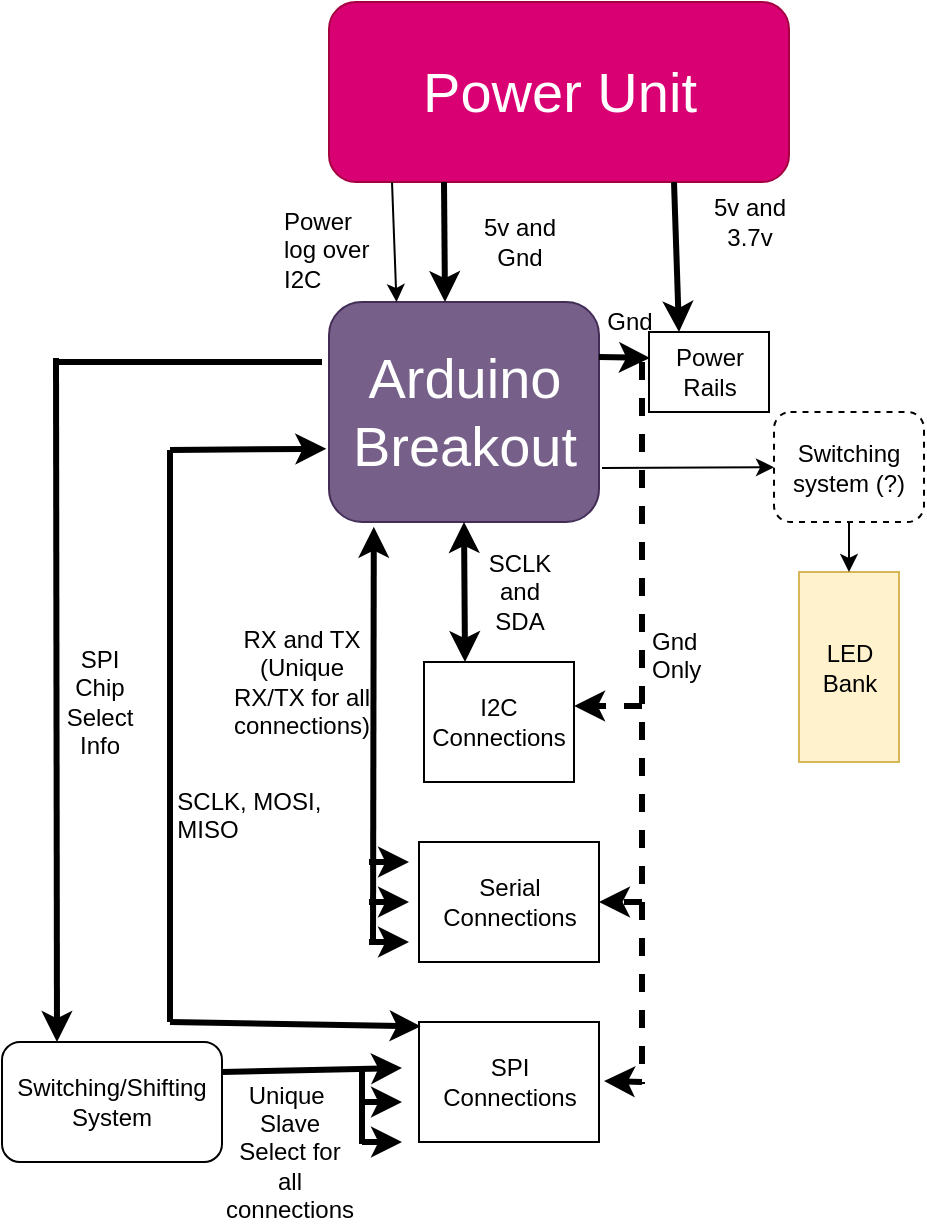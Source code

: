 <mxfile version="10.9.0" type="device"><diagram id="SBJGx2yJldx14TxCPTNw" name="Page-1"><mxGraphModel dx="1010" dy="533" grid="1" gridSize="10" guides="1" tooltips="1" connect="1" arrows="1" fold="1" page="1" pageScale="1" pageWidth="850" pageHeight="1100" math="0" shadow="0"><root><mxCell id="0"/><mxCell id="1" parent="0"/><mxCell id="MNRYwDroieC8E5OasjQW-49" value="" style="endArrow=classic;html=1;strokeWidth=3;exitX=1;exitY=0.25;exitDx=0;exitDy=0;" parent="1" source="MNRYwDroieC8E5OasjQW-48" edge="1"><mxGeometry width="50" height="50" relative="1" as="geometry"><mxPoint x="180" y="590" as="sourcePoint"/><mxPoint x="230" y="583" as="targetPoint"/></mxGeometry></mxCell><mxCell id="MNRYwDroieC8E5OasjQW-2" value="&lt;font style=&quot;font-size: 28px&quot;&gt;Power Unit&lt;/font&gt;" style="rounded=1;whiteSpace=wrap;html=1;fillColor=#d80073;strokeColor=#A50040;fontColor=#ffffff;" parent="1" vertex="1"><mxGeometry x="193.5" y="50" width="230" height="90" as="geometry"/></mxCell><mxCell id="MNRYwDroieC8E5OasjQW-3" value="&lt;font style=&quot;font-size: 28px&quot;&gt;Arduino Breakout&lt;/font&gt;" style="rounded=1;whiteSpace=wrap;html=1;fillColor=#76608a;strokeColor=#432D57;fontColor=#ffffff;" parent="1" vertex="1"><mxGeometry x="193.5" y="200" width="135" height="110" as="geometry"/></mxCell><mxCell id="MNRYwDroieC8E5OasjQW-5" value="" style="endArrow=classic;html=1;exitX=0.25;exitY=1;exitDx=0;exitDy=0;targetPerimeterSpacing=0;strokeWidth=3;" parent="1" source="MNRYwDroieC8E5OasjQW-2" edge="1"><mxGeometry width="50" height="50" relative="1" as="geometry"><mxPoint x="193.5" y="410" as="sourcePoint"/><mxPoint x="251.5" y="200" as="targetPoint"/></mxGeometry></mxCell><mxCell id="MNRYwDroieC8E5OasjQW-6" value="5v and Gnd" style="text;html=1;strokeColor=none;fillColor=none;align=center;verticalAlign=middle;whiteSpace=wrap;rounded=0;" parent="1" vertex="1"><mxGeometry x="268.5" y="160" width="40" height="20" as="geometry"/></mxCell><mxCell id="MNRYwDroieC8E5OasjQW-12" value="Power Rails" style="rounded=0;whiteSpace=wrap;html=1;" parent="1" vertex="1"><mxGeometry x="353.5" y="215" width="60" height="40" as="geometry"/></mxCell><mxCell id="MNRYwDroieC8E5OasjQW-13" value="" style="endArrow=classic;html=1;strokeWidth=3;exitX=0.75;exitY=1;exitDx=0;exitDy=0;entryX=0.25;entryY=0;entryDx=0;entryDy=0;" parent="1" source="MNRYwDroieC8E5OasjQW-2" target="MNRYwDroieC8E5OasjQW-12" edge="1"><mxGeometry width="50" height="50" relative="1" as="geometry"><mxPoint x="43.5" y="410" as="sourcePoint"/><mxPoint x="93.5" y="360" as="targetPoint"/></mxGeometry></mxCell><mxCell id="MNRYwDroieC8E5OasjQW-14" value="" style="endArrow=classic;html=1;strokeWidth=3;exitX=1;exitY=0.25;exitDx=0;exitDy=0;" parent="1" source="MNRYwDroieC8E5OasjQW-3" edge="1"><mxGeometry width="50" height="50" relative="1" as="geometry"><mxPoint x="43.5" y="380" as="sourcePoint"/><mxPoint x="354" y="228" as="targetPoint"/></mxGeometry></mxCell><mxCell id="MNRYwDroieC8E5OasjQW-15" value="5v and 3.7v" style="text;html=1;strokeColor=none;fillColor=none;align=center;verticalAlign=middle;whiteSpace=wrap;rounded=0;" parent="1" vertex="1"><mxGeometry x="383.5" y="150" width="40" height="20" as="geometry"/></mxCell><mxCell id="MNRYwDroieC8E5OasjQW-17" value="Gnd" style="text;html=1;strokeColor=none;fillColor=none;align=center;verticalAlign=middle;whiteSpace=wrap;rounded=0;" parent="1" vertex="1"><mxGeometry x="323.5" y="200" width="40" height="20" as="geometry"/></mxCell><mxCell id="MNRYwDroieC8E5OasjQW-19" value="I2C Connections" style="rounded=0;whiteSpace=wrap;html=1;" parent="1" vertex="1"><mxGeometry x="241" y="380" width="75" height="60" as="geometry"/></mxCell><mxCell id="MNRYwDroieC8E5OasjQW-21" value="SCLK and SDA" style="text;html=1;strokeColor=none;fillColor=none;align=center;verticalAlign=middle;whiteSpace=wrap;rounded=0;" parent="1" vertex="1"><mxGeometry x="268.5" y="325" width="40" height="40" as="geometry"/></mxCell><mxCell id="MNRYwDroieC8E5OasjQW-22" value="Serial Connections" style="rounded=0;whiteSpace=wrap;html=1;" parent="1" vertex="1"><mxGeometry x="238.5" y="470" width="90" height="60" as="geometry"/></mxCell><mxCell id="MNRYwDroieC8E5OasjQW-23" value="SPI Connections" style="rounded=0;whiteSpace=wrap;html=1;" parent="1" vertex="1"><mxGeometry x="238.5" y="560" width="90" height="60" as="geometry"/></mxCell><mxCell id="MNRYwDroieC8E5OasjQW-24" value="" style="endArrow=classic;startArrow=classic;html=1;strokeWidth=3;entryX=0.5;entryY=1;entryDx=0;entryDy=0;" parent="1" target="MNRYwDroieC8E5OasjQW-3" edge="1"><mxGeometry width="50" height="50" relative="1" as="geometry"><mxPoint x="261.5" y="380" as="sourcePoint"/><mxPoint x="93.5" y="460" as="targetPoint"/></mxGeometry></mxCell><mxCell id="MNRYwDroieC8E5OasjQW-34" value="" style="endArrow=classic;html=1;strokeWidth=3;entryX=1.001;entryY=0.367;entryDx=0;entryDy=0;entryPerimeter=0;dashed=1;" parent="1" target="MNRYwDroieC8E5OasjQW-19" edge="1"><mxGeometry width="50" height="50" relative="1" as="geometry"><mxPoint x="350" y="402" as="sourcePoint"/><mxPoint x="293.5" y="395" as="targetPoint"/></mxGeometry></mxCell><mxCell id="MNRYwDroieC8E5OasjQW-35" value="" style="endArrow=classic;html=1;strokeWidth=3;entryX=1;entryY=0.5;entryDx=0;entryDy=0;dashed=1;" parent="1" target="MNRYwDroieC8E5OasjQW-22" edge="1"><mxGeometry width="50" height="50" relative="1" as="geometry"><mxPoint x="350" y="500" as="sourcePoint"/><mxPoint x="323.5" y="500" as="targetPoint"/></mxGeometry></mxCell><mxCell id="MNRYwDroieC8E5OasjQW-36" value="" style="endArrow=classic;html=1;strokeWidth=3;entryX=1;entryY=0.5;entryDx=0;entryDy=0;dashed=1;" parent="1" edge="1"><mxGeometry width="50" height="50" relative="1" as="geometry"><mxPoint x="350" y="590" as="sourcePoint"/><mxPoint x="331" y="589.5" as="targetPoint"/></mxGeometry></mxCell><mxCell id="MNRYwDroieC8E5OasjQW-37" value="" style="endArrow=classic;html=1;strokeWidth=3;entryX=0.166;entryY=1.022;entryDx=0;entryDy=0;entryPerimeter=0;" parent="1" target="MNRYwDroieC8E5OasjQW-3" edge="1"><mxGeometry width="50" height="50" relative="1" as="geometry"><mxPoint x="215.5" y="520" as="sourcePoint"/><mxPoint x="93.5" y="640" as="targetPoint"/></mxGeometry></mxCell><mxCell id="MNRYwDroieC8E5OasjQW-38" value="" style="endArrow=classic;html=1;strokeWidth=3;" parent="1" edge="1"><mxGeometry width="50" height="50" relative="1" as="geometry"><mxPoint x="213.5" y="480" as="sourcePoint"/><mxPoint x="233.5" y="480" as="targetPoint"/></mxGeometry></mxCell><mxCell id="MNRYwDroieC8E5OasjQW-40" value="" style="endArrow=classic;html=1;strokeWidth=3;" parent="1" edge="1"><mxGeometry width="50" height="50" relative="1" as="geometry"><mxPoint x="213.5" y="500" as="sourcePoint"/><mxPoint x="233.5" y="500" as="targetPoint"/></mxGeometry></mxCell><mxCell id="MNRYwDroieC8E5OasjQW-41" value="" style="endArrow=classic;html=1;strokeWidth=3;" parent="1" edge="1"><mxGeometry width="50" height="50" relative="1" as="geometry"><mxPoint x="213.5" y="520" as="sourcePoint"/><mxPoint x="233.5" y="520" as="targetPoint"/></mxGeometry></mxCell><mxCell id="MNRYwDroieC8E5OasjQW-42" value="RX and TX&lt;br&gt;(Unique RX/TX for all connections)&lt;br&gt;" style="text;html=1;strokeColor=none;fillColor=none;align=center;verticalAlign=middle;whiteSpace=wrap;rounded=0;" parent="1" vertex="1"><mxGeometry x="140" y="360" width="80" height="60" as="geometry"/></mxCell><mxCell id="MNRYwDroieC8E5OasjQW-43" value="" style="endArrow=classic;html=1;strokeWidth=3;entryX=-0.01;entryY=0.667;entryDx=0;entryDy=0;entryPerimeter=0;" parent="1" target="MNRYwDroieC8E5OasjQW-3" edge="1"><mxGeometry width="50" height="50" relative="1" as="geometry"><mxPoint x="114" y="274" as="sourcePoint"/><mxPoint x="93.5" y="640" as="targetPoint"/></mxGeometry></mxCell><mxCell id="MNRYwDroieC8E5OasjQW-44" value="" style="endArrow=none;html=1;strokeWidth=3;" parent="1" edge="1"><mxGeometry width="50" height="50" relative="1" as="geometry"><mxPoint x="114" y="560" as="sourcePoint"/><mxPoint x="114" y="274" as="targetPoint"/></mxGeometry></mxCell><mxCell id="MNRYwDroieC8E5OasjQW-45" value="" style="endArrow=classic;html=1;strokeWidth=3;entryX=0.009;entryY=0.036;entryDx=0;entryDy=0;entryPerimeter=0;" parent="1" target="MNRYwDroieC8E5OasjQW-23" edge="1"><mxGeometry width="50" height="50" relative="1" as="geometry"><mxPoint x="114" y="560" as="sourcePoint"/><mxPoint x="160" y="640" as="targetPoint"/></mxGeometry></mxCell><mxCell id="MNRYwDroieC8E5OasjQW-46" value="&amp;nbsp; SCLK, MOSI,&lt;br&gt;&amp;nbsp; MISO" style="text;html=1;resizable=0;points=[];autosize=1;align=left;verticalAlign=top;spacingTop=-4;" parent="1" vertex="1"><mxGeometry x="108.5" y="440" width="90" height="30" as="geometry"/></mxCell><mxCell id="MNRYwDroieC8E5OasjQW-48" value="Switching/Shifting System" style="rounded=1;whiteSpace=wrap;html=1;fillColor=#FFFFFF;" parent="1" vertex="1"><mxGeometry x="30" y="570" width="110" height="60" as="geometry"/></mxCell><mxCell id="MNRYwDroieC8E5OasjQW-50" value="" style="endArrow=classic;html=1;strokeWidth=3;" parent="1" edge="1"><mxGeometry width="50" height="50" relative="1" as="geometry"><mxPoint x="210" y="600" as="sourcePoint"/><mxPoint x="230" y="600" as="targetPoint"/></mxGeometry></mxCell><mxCell id="MNRYwDroieC8E5OasjQW-51" value="" style="endArrow=classic;html=1;strokeWidth=3;" parent="1" edge="1"><mxGeometry width="50" height="50" relative="1" as="geometry"><mxPoint x="210" y="620" as="sourcePoint"/><mxPoint x="230" y="620" as="targetPoint"/></mxGeometry></mxCell><mxCell id="MNRYwDroieC8E5OasjQW-55" value="" style="endArrow=none;html=1;strokeWidth=3;" parent="1" edge="1"><mxGeometry width="50" height="50" relative="1" as="geometry"><mxPoint x="210" y="582" as="sourcePoint"/><mxPoint x="210" y="621" as="targetPoint"/></mxGeometry></mxCell><mxCell id="MNRYwDroieC8E5OasjQW-56" value="Unique&amp;nbsp;&lt;br&gt;Slave Select for all connections&lt;br&gt;" style="text;html=1;strokeColor=none;fillColor=none;align=center;verticalAlign=middle;whiteSpace=wrap;rounded=0;" parent="1" vertex="1"><mxGeometry x="153.5" y="590" width="40" height="70" as="geometry"/></mxCell><mxCell id="MNRYwDroieC8E5OasjQW-57" value="" style="endArrow=classic;html=1;strokeWidth=3;entryX=0.25;entryY=0;entryDx=0;entryDy=0;" parent="1" target="MNRYwDroieC8E5OasjQW-48" edge="1"><mxGeometry width="50" height="50" relative="1" as="geometry"><mxPoint x="57" y="228" as="sourcePoint"/><mxPoint x="85" y="489.5" as="targetPoint"/></mxGeometry></mxCell><mxCell id="MNRYwDroieC8E5OasjQW-59" value="SPI&lt;br&gt;Chip&lt;br&gt;Select&lt;br&gt;Info&lt;br&gt;" style="text;html=1;strokeColor=none;fillColor=none;align=center;verticalAlign=middle;whiteSpace=wrap;rounded=0;" parent="1" vertex="1"><mxGeometry x="59" y="370" width="40" height="60" as="geometry"/></mxCell><mxCell id="MNRYwDroieC8E5OasjQW-60" value="" style="endArrow=none;html=1;strokeWidth=3;" parent="1" edge="1"><mxGeometry width="50" height="50" relative="1" as="geometry"><mxPoint x="190" y="230" as="sourcePoint"/><mxPoint x="57" y="230" as="targetPoint"/></mxGeometry></mxCell><mxCell id="tdy3bAXnzEIFGkshqnNd-4" value="Switching system (?)" style="rounded=1;whiteSpace=wrap;html=1;dashed=1;" vertex="1" parent="1"><mxGeometry x="416" y="255" width="75" height="55" as="geometry"/></mxCell><mxCell id="tdy3bAXnzEIFGkshqnNd-5" value="" style="endArrow=classic;html=1;exitX=0;exitY=0.5;exitDx=0;exitDy=0;" edge="1" parent="1" target="tdy3bAXnzEIFGkshqnNd-4"><mxGeometry width="50" height="50" relative="1" as="geometry"><mxPoint x="330" y="283" as="sourcePoint"/><mxPoint x="30" y="730" as="targetPoint"/></mxGeometry></mxCell><mxCell id="tdy3bAXnzEIFGkshqnNd-6" value="LED Bank" style="rounded=0;whiteSpace=wrap;html=1;fillColor=#fff2cc;strokeColor=#d6b656;" vertex="1" parent="1"><mxGeometry x="428.5" y="335" width="50" height="95" as="geometry"/></mxCell><mxCell id="tdy3bAXnzEIFGkshqnNd-7" value="" style="endArrow=classic;html=1;exitX=0.5;exitY=1;exitDx=0;exitDy=0;entryX=0.5;entryY=0;entryDx=0;entryDy=0;" edge="1" parent="1" source="tdy3bAXnzEIFGkshqnNd-4" target="tdy3bAXnzEIFGkshqnNd-6"><mxGeometry width="50" height="50" relative="1" as="geometry"><mxPoint x="30" y="730" as="sourcePoint"/><mxPoint x="760" y="283" as="targetPoint"/></mxGeometry></mxCell><mxCell id="tdy3bAXnzEIFGkshqnNd-9" value="" style="endArrow=none;html=1;strokeWidth=3;dashed=1;strokeColor=#000000;" edge="1" parent="1"><mxGeometry width="50" height="50" relative="1" as="geometry"><mxPoint x="350" y="230" as="sourcePoint"/><mxPoint x="350" y="591" as="targetPoint"/></mxGeometry></mxCell><mxCell id="tdy3bAXnzEIFGkshqnNd-12" value="Gnd&lt;br&gt;Only&lt;br&gt;" style="text;html=1;resizable=0;points=[];autosize=1;align=left;verticalAlign=top;spacingTop=-4;" vertex="1" parent="1"><mxGeometry x="353" y="360" width="40" height="30" as="geometry"/></mxCell><mxCell id="tdy3bAXnzEIFGkshqnNd-14" value="" style="endArrow=classic;html=1;strokeColor=#000000;entryX=0.25;entryY=0;entryDx=0;entryDy=0;" edge="1" parent="1" target="MNRYwDroieC8E5OasjQW-3"><mxGeometry width="50" height="50" relative="1" as="geometry"><mxPoint x="225" y="140" as="sourcePoint"/><mxPoint x="190" y="160" as="targetPoint"/></mxGeometry></mxCell><mxCell id="tdy3bAXnzEIFGkshqnNd-16" value="Power&lt;br&gt;log over&lt;br&gt;I2C&lt;br&gt;" style="text;html=1;resizable=0;points=[];autosize=1;align=left;verticalAlign=top;spacingTop=-4;" vertex="1" parent="1"><mxGeometry x="168.5" y="150" width="60" height="40" as="geometry"/></mxCell></root></mxGraphModel></diagram></mxfile>